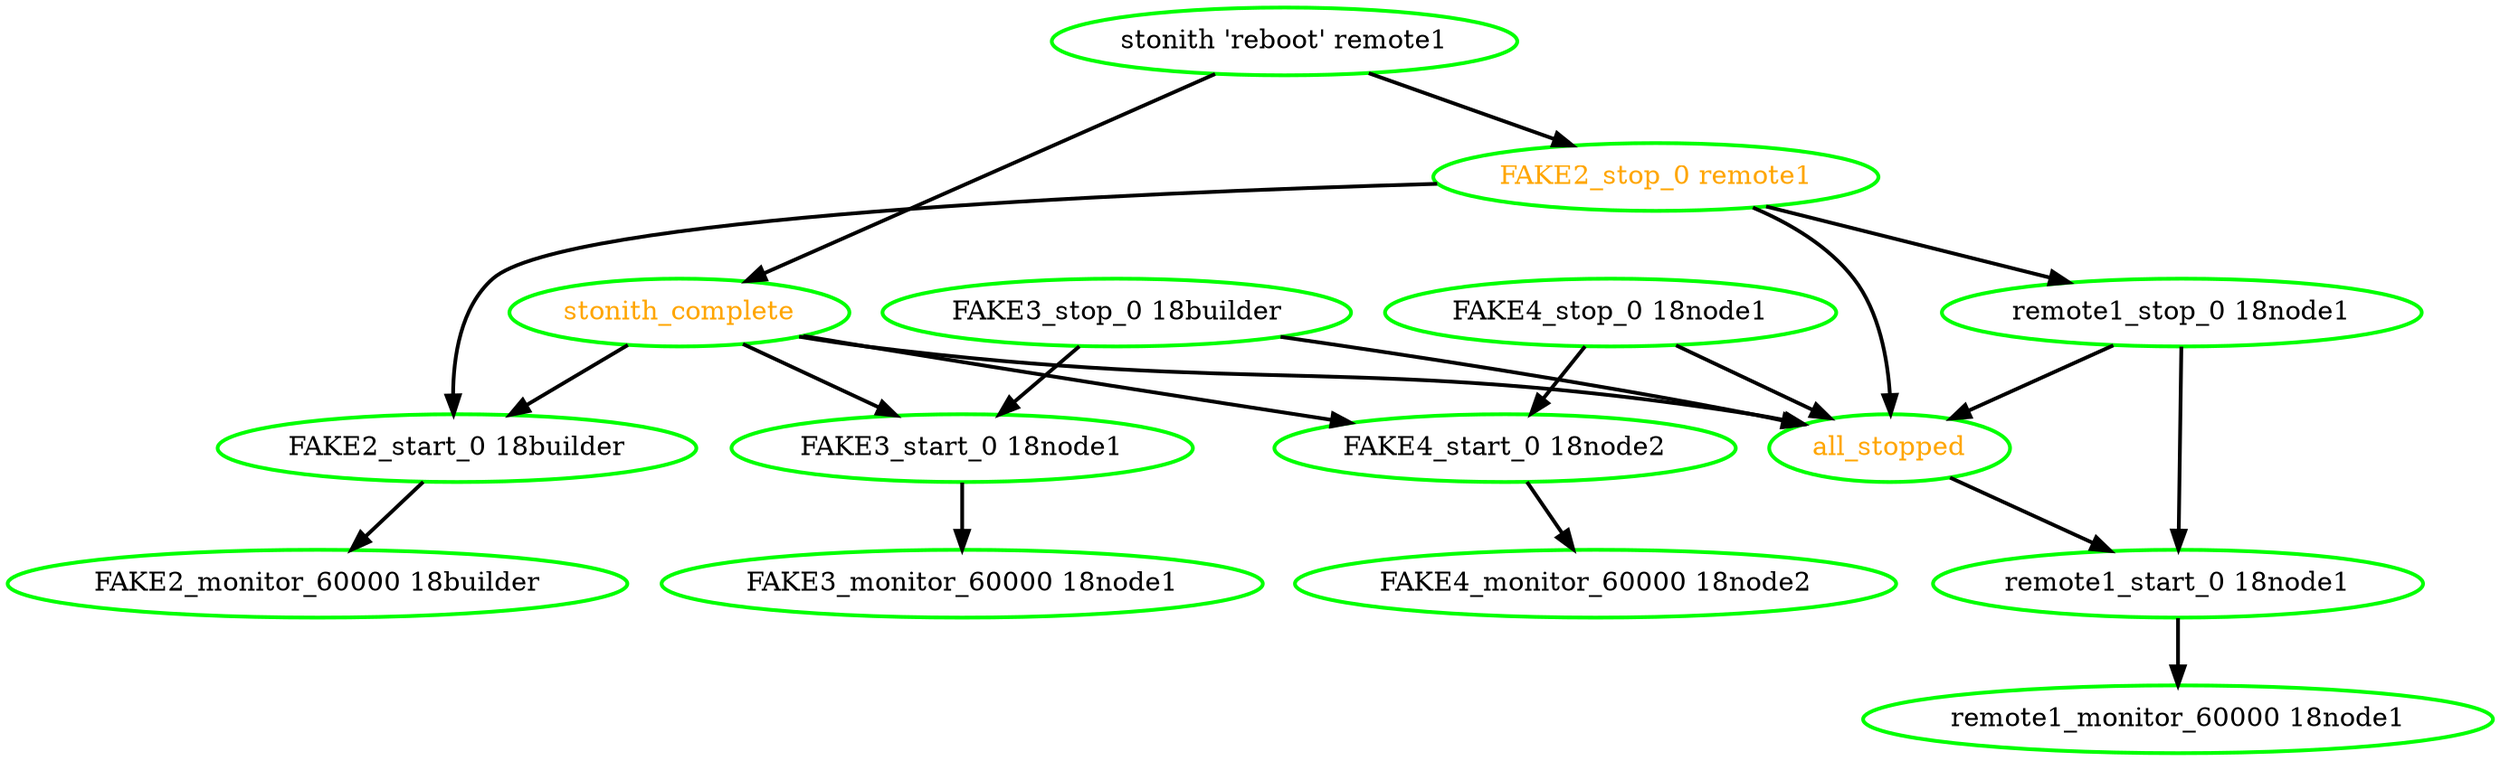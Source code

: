  digraph "g" {
"FAKE2_monitor_60000 18builder" [ style=bold color="green" fontcolor="black"]
"FAKE2_start_0 18builder" -> "FAKE2_monitor_60000 18builder" [ style = bold]
"FAKE2_start_0 18builder" [ style=bold color="green" fontcolor="black"]
"FAKE2_stop_0 remote1" -> "FAKE2_start_0 18builder" [ style = bold]
"FAKE2_stop_0 remote1" -> "all_stopped" [ style = bold]
"FAKE2_stop_0 remote1" -> "remote1_stop_0 18node1" [ style = bold]
"FAKE2_stop_0 remote1" [ style=bold color="green" fontcolor="orange"]
"FAKE3_monitor_60000 18node1" [ style=bold color="green" fontcolor="black"]
"FAKE3_start_0 18node1" -> "FAKE3_monitor_60000 18node1" [ style = bold]
"FAKE3_start_0 18node1" [ style=bold color="green" fontcolor="black"]
"FAKE3_stop_0 18builder" -> "FAKE3_start_0 18node1" [ style = bold]
"FAKE3_stop_0 18builder" -> "all_stopped" [ style = bold]
"FAKE3_stop_0 18builder" [ style=bold color="green" fontcolor="black"]
"FAKE4_monitor_60000 18node2" [ style=bold color="green" fontcolor="black"]
"FAKE4_start_0 18node2" -> "FAKE4_monitor_60000 18node2" [ style = bold]
"FAKE4_start_0 18node2" [ style=bold color="green" fontcolor="black"]
"FAKE4_stop_0 18node1" -> "FAKE4_start_0 18node2" [ style = bold]
"FAKE4_stop_0 18node1" -> "all_stopped" [ style = bold]
"FAKE4_stop_0 18node1" [ style=bold color="green" fontcolor="black"]
"all_stopped" -> "remote1_start_0 18node1" [ style = bold]
"all_stopped" [ style=bold color="green" fontcolor="orange"]
"remote1_monitor_60000 18node1" [ style=bold color="green" fontcolor="black"]
"remote1_start_0 18node1" -> "remote1_monitor_60000 18node1" [ style = bold]
"remote1_start_0 18node1" [ style=bold color="green" fontcolor="black"]
"remote1_stop_0 18node1" -> "all_stopped" [ style = bold]
"remote1_stop_0 18node1" -> "remote1_start_0 18node1" [ style = bold]
"remote1_stop_0 18node1" [ style=bold color="green" fontcolor="black"]
"stonith 'reboot' remote1" -> "FAKE2_stop_0 remote1" [ style = bold]
"stonith 'reboot' remote1" -> "stonith_complete" [ style = bold]
"stonith 'reboot' remote1" [ style=bold color="green" fontcolor="black"]
"stonith_complete" -> "FAKE2_start_0 18builder" [ style = bold]
"stonith_complete" -> "FAKE3_start_0 18node1" [ style = bold]
"stonith_complete" -> "FAKE4_start_0 18node2" [ style = bold]
"stonith_complete" -> "all_stopped" [ style = bold]
"stonith_complete" [ style=bold color="green" fontcolor="orange"]
}
